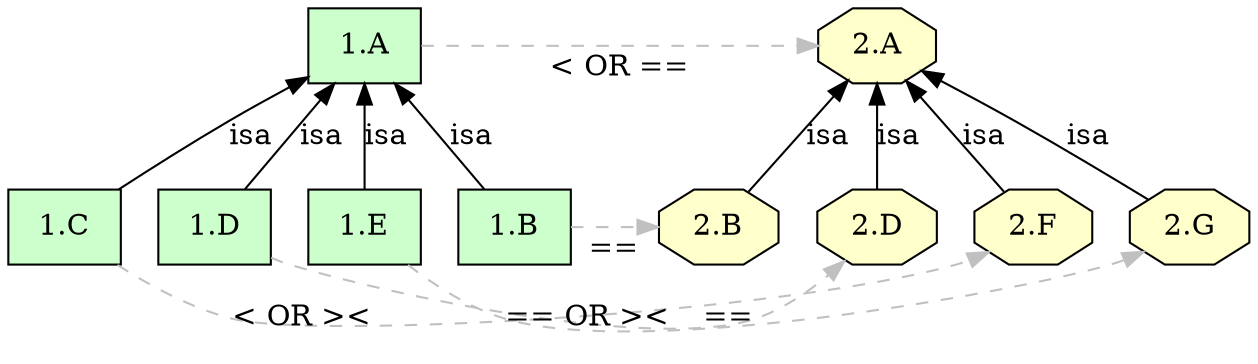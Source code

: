 digraph {
rankdir = BT
node [shape=box style="filled" fillcolor="#CCFFCC"];
"1.A";
"1.B";
"1.C";
"1.D";
"1.E";
"1.B" -> "1.A" [label=isa, color=black];
"1.C" -> "1.A" [label=isa, color=black];
"1.D" -> "1.A" [label=isa, color=black];
"1.E" -> "1.A" [label=isa, color=black];
node [shape=octagon style="filled" fillcolor="#FFFFCC"];
"2.A";
"2.B";
"2.D";
"2.F";
"2.G";
"2.B" -> "2.A" [label=isa, color=black];
"2.D" -> "2.A" [label=isa, color=black];
"2.F" -> "2.A" [label=isa, color=black];
"2.G" -> "2.A" [label=isa, color=black];
{rank=same;"1.A" ; "2.A" ;}
"1.A" -> "2.A" [color=grey, style=dashed, label="< OR =="];
{rank=same;"1.B" ; "2.B" ;}
"1.B" -> "2.B" [color=grey, style=dashed, label="=="];
{rank=same;"1.C" ; "2.F" ;}
"1.C" -> "2.F" [color=grey, style=dashed, label="< OR ><"];
{rank=same;"1.D" ; "2.D" ;}
"1.D" -> "2.D" [color=grey, style=dashed, label="=="];
{rank=same;"1.E" ; "2.G" ;}
"1.E" -> "2.G" [color=grey, style=dashed, label="== OR ><"];
}
